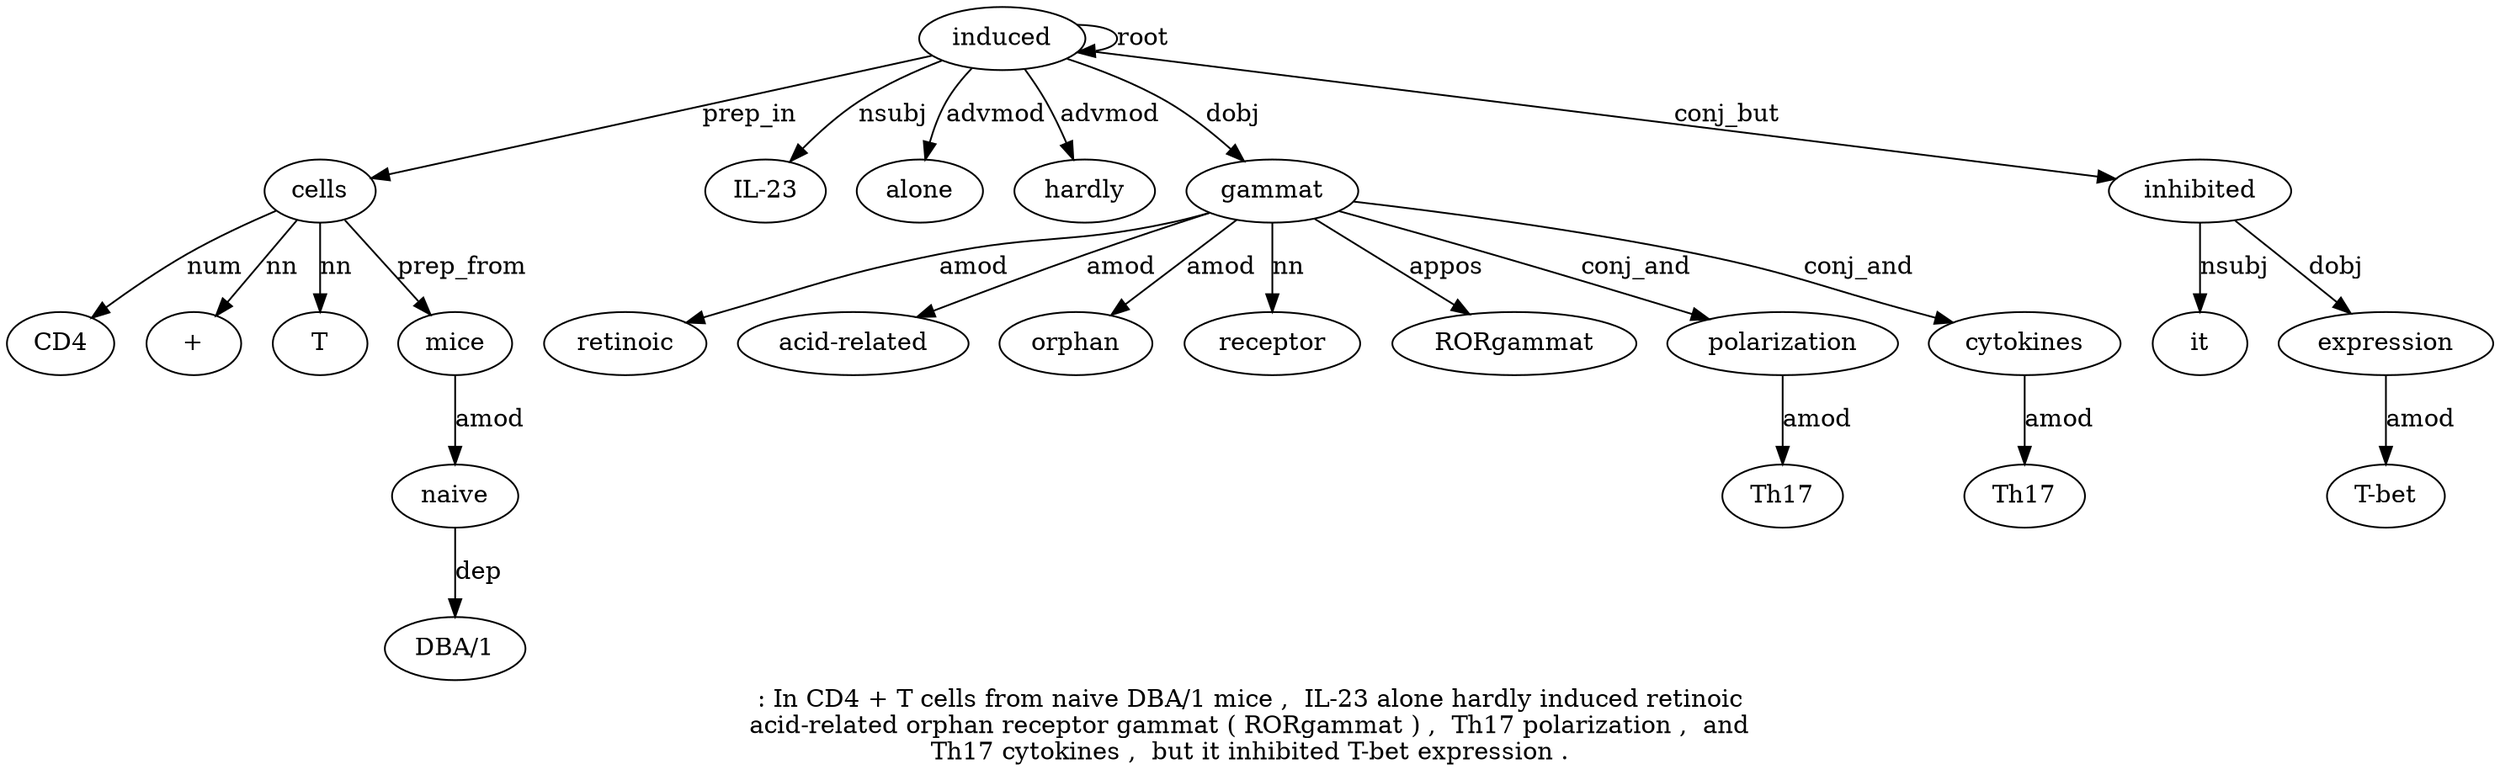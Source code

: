 digraph ": In CD4 + T cells from naive DBA/1 mice ,  IL-23 alone hardly induced retinoic acid-related orphan receptor gammat ( RORgammat ) ,  Th17 polarization ,  and Th17 cytokines ,  but it inhibited T-bet expression ." {
label=": In CD4 + T cells from naive DBA/1 mice ,  IL-23 alone hardly induced retinoic
acid-related orphan receptor gammat ( RORgammat ) ,  Th17 polarization ,  and
Th17 cytokines ,  but it inhibited T-bet expression .";
cells6 [style=filled, fillcolor=white, label=cells];
CD43 [style=filled, fillcolor=white, label=CD4];
cells6 -> CD43  [label=num];
"+4" [style=filled, fillcolor=white, label="+"];
cells6 -> "+4"  [label=nn];
T5 [style=filled, fillcolor=white, label=T];
cells6 -> T5  [label=nn];
induced15 [style=filled, fillcolor=white, label=induced];
induced15 -> cells6  [label=prep_in];
mice10 [style=filled, fillcolor=white, label=mice];
naive8 [style=filled, fillcolor=white, label=naive];
mice10 -> naive8  [label=amod];
"DBA/19" [style=filled, fillcolor=white, label="DBA/1"];
naive8 -> "DBA/19"  [label=dep];
cells6 -> mice10  [label=prep_from];
"IL-231" [style=filled, fillcolor=white, label="IL-23"];
induced15 -> "IL-231"  [label=nsubj];
alone13 [style=filled, fillcolor=white, label=alone];
induced15 -> alone13  [label=advmod];
hardly14 [style=filled, fillcolor=white, label=hardly];
induced15 -> hardly14  [label=advmod];
induced15 -> induced15  [label=root];
gammat20 [style=filled, fillcolor=white, label=gammat];
retinoic16 [style=filled, fillcolor=white, label=retinoic];
gammat20 -> retinoic16  [label=amod];
"acid-related17" [style=filled, fillcolor=white, label="acid-related"];
gammat20 -> "acid-related17"  [label=amod];
orphan18 [style=filled, fillcolor=white, label=orphan];
gammat20 -> orphan18  [label=amod];
receptor19 [style=filled, fillcolor=white, label=receptor];
gammat20 -> receptor19  [label=nn];
induced15 -> gammat20  [label=dobj];
RORgammat22 [style=filled, fillcolor=white, label=RORgammat];
gammat20 -> RORgammat22  [label=appos];
polarization26 [style=filled, fillcolor=white, label=polarization];
Th1725 [style=filled, fillcolor=white, label=Th17];
polarization26 -> Th1725  [label=amod];
gammat20 -> polarization26  [label=conj_and];
cytokines30 [style=filled, fillcolor=white, label=cytokines];
Th1729 [style=filled, fillcolor=white, label=Th17];
cytokines30 -> Th1729  [label=amod];
gammat20 -> cytokines30  [label=conj_and];
inhibited34 [style=filled, fillcolor=white, label=inhibited];
it33 [style=filled, fillcolor=white, label=it];
inhibited34 -> it33  [label=nsubj];
induced15 -> inhibited34  [label=conj_but];
expression36 [style=filled, fillcolor=white, label=expression];
"T-bet35" [style=filled, fillcolor=white, label="T-bet"];
expression36 -> "T-bet35"  [label=amod];
inhibited34 -> expression36  [label=dobj];
}
